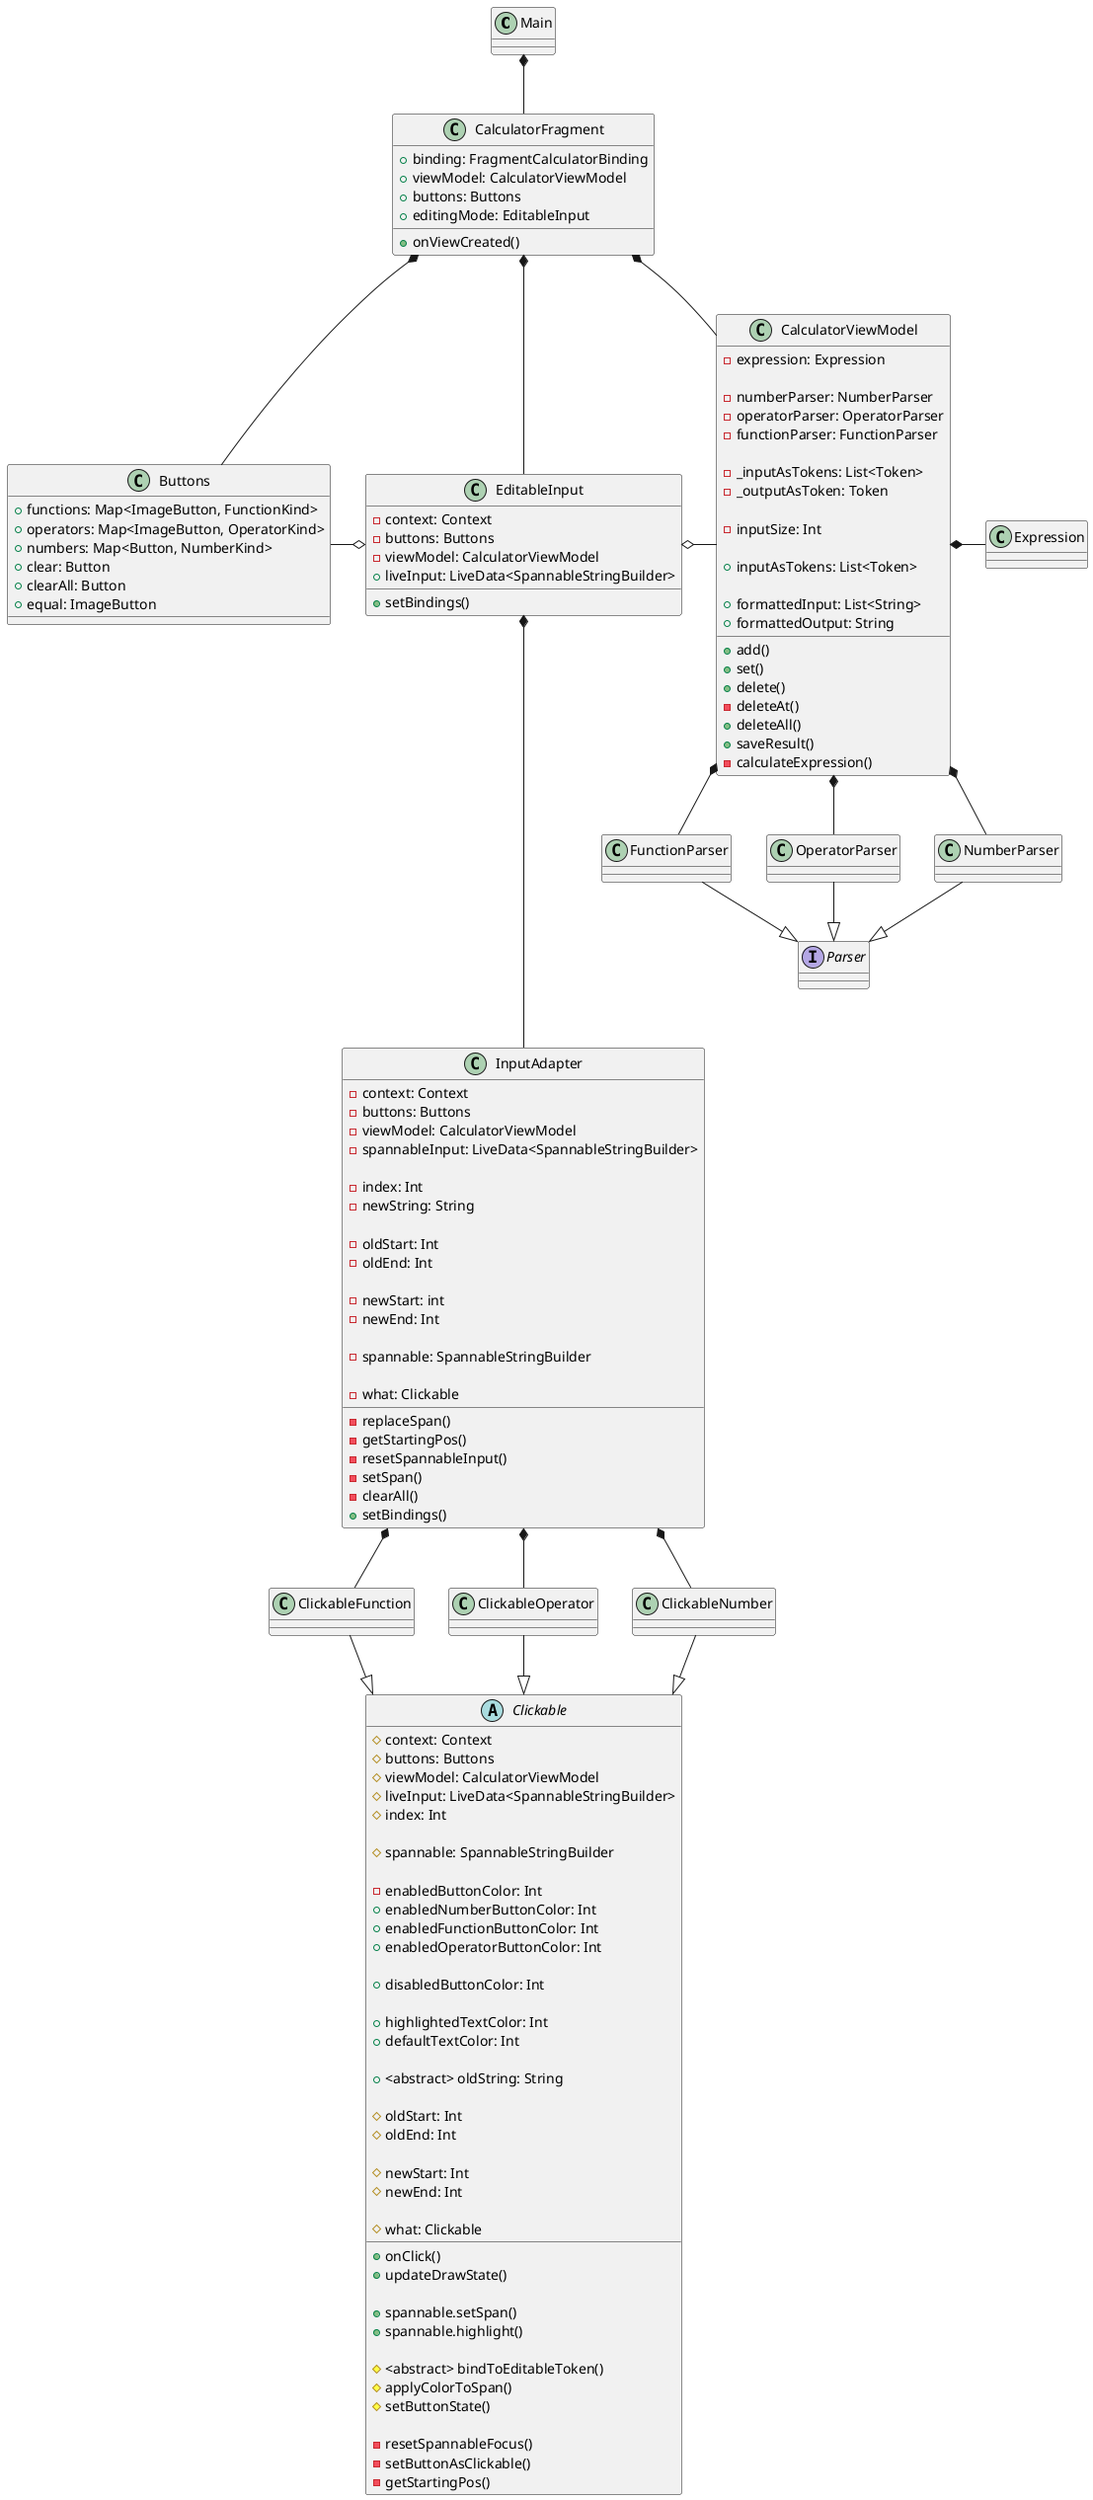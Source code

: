 @startuml
'https://plantuml.com/class-diagram

class Main

class CalculatorFragment {
    +binding: FragmentCalculatorBinding
    +viewModel: CalculatorViewModel
    +buttons: Buttons
    +editingMode: EditableInput

    +onViewCreated()
}

class Buttons {
    +functions: Map<ImageButton, FunctionKind>
    +operators: Map<ImageButton, OperatorKind>
    +numbers: Map<Button, NumberKind>
    +clear: Button
    +clearAll: Button
    +equal: ImageButton
}

class EditableInput {
    -context: Context
    -buttons: Buttons
    -viewModel: CalculatorViewModel
   +liveInput: LiveData<SpannableStringBuilder>

   +setBindings()
}

class InputAdapter {
    -context: Context
    -buttons: Buttons
    -viewModel: CalculatorViewModel
    -spannableInput: LiveData<SpannableStringBuilder>

    -index: Int
    -newString: String

    -oldStart: Int
    -oldEnd: Int

    -newStart: int
    -newEnd: Int

    -spannable: SpannableStringBuilder

    -what: Clickable

    -replaceSpan()
    -getStartingPos()
    -resetSpannableInput()
    -setSpan()
    -clearAll()
    +setBindings()

}

class ClickableFunction
class ClickableOperator
class ClickableNumber

abstract class Clickable {
    #context: Context
    #buttons: Buttons
    #viewModel: CalculatorViewModel
    #liveInput: LiveData<SpannableStringBuilder>
    #index: Int

    #spannable: SpannableStringBuilder

    - enabledButtonColor: Int
    + enabledNumberButtonColor: Int
    + enabledFunctionButtonColor: Int
    + enabledOperatorButtonColor: Int

    + disabledButtonColor: Int

    +highlightedTextColor: Int
    +defaultTextColor: Int

    +<abstract> oldString: String

    #oldStart: Int
    #oldEnd: Int

    #newStart: Int
    #newEnd: Int

    #what: Clickable

    +onClick()
    +updateDrawState()

    +spannable.setSpan()
    +spannable.highlight()

    #<abstract> bindToEditableToken()
    #applyColorToSpan()
    #setButtonState()

    -resetSpannableFocus()
    -setButtonAsClickable()
    -getStartingPos()

}

class CalculatorViewModel {
    -expression: Expression

    -numberParser: NumberParser
    -operatorParser: OperatorParser
    -functionParser: FunctionParser

    -_inputAsTokens: List<Token>
    -_outputAsToken: Token

    -inputSize: Int

    +inputAsTokens: List<Token>

    +formattedInput: List<String>
    +formattedOutput: String

    +add()
    +set()
    +delete()
    -deleteAt()
    +deleteAll()
    +saveResult()
    -calculateExpression()
}

interface Parser

Main *-down- CalculatorFragment

CalculatorFragment *-right- CalculatorViewModel
CalculatorFragment *--down Buttons
CalculatorFragment *-down- EditableInput

EditableInput *---- InputAdapter
EditableInput o-left- Buttons
EditableInput o-right- CalculatorViewModel

InputAdapter *-- ClickableNumber
InputAdapter *-- ClickableOperator
InputAdapter *-- ClickableFunction

ClickableNumber --|> Clickable
ClickableFunction --|> Clickable
ClickableOperator --|> Clickable

CalculatorViewModel *-right- Expression
CalculatorViewModel *-- NumberParser
CalculatorViewModel *-- FunctionParser
CalculatorViewModel *-- OperatorParser

OperatorParser --|> Parser
NumberParser --|> Parser
FunctionParser --|> Parser


@enduml